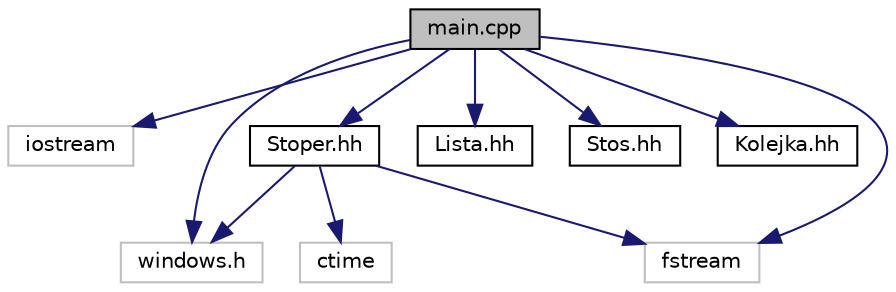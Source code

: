 digraph "main.cpp"
{
  edge [fontname="Helvetica",fontsize="10",labelfontname="Helvetica",labelfontsize="10"];
  node [fontname="Helvetica",fontsize="10",shape=record];
  Node1 [label="main.cpp",height=0.2,width=0.4,color="black", fillcolor="grey75", style="filled", fontcolor="black"];
  Node1 -> Node2 [color="midnightblue",fontsize="10",style="solid"];
  Node2 [label="iostream",height=0.2,width=0.4,color="grey75", fillcolor="white", style="filled"];
  Node1 -> Node3 [color="midnightblue",fontsize="10",style="solid"];
  Node3 [label="windows.h",height=0.2,width=0.4,color="grey75", fillcolor="white", style="filled"];
  Node1 -> Node4 [color="midnightblue",fontsize="10",style="solid"];
  Node4 [label="fstream",height=0.2,width=0.4,color="grey75", fillcolor="white", style="filled"];
  Node1 -> Node5 [color="midnightblue",fontsize="10",style="solid"];
  Node5 [label="Lista.hh",height=0.2,width=0.4,color="black", fillcolor="white", style="filled",URL="$_lista_8hh.html",tooltip="definicja struktury danych Lista "];
  Node1 -> Node6 [color="midnightblue",fontsize="10",style="solid"];
  Node6 [label="Stos.hh",height=0.2,width=0.4,color="black", fillcolor="white", style="filled",URL="$_stos_8hh.html",tooltip="definicja struktruy danych Stos "];
  Node1 -> Node7 [color="midnightblue",fontsize="10",style="solid"];
  Node7 [label="Kolejka.hh",height=0.2,width=0.4,color="black", fillcolor="white", style="filled",URL="$_kolejka_8hh.html",tooltip="definicja struktury danych Kolejka "];
  Node1 -> Node8 [color="midnightblue",fontsize="10",style="solid"];
  Node8 [label="Stoper.hh",height=0.2,width=0.4,color="black", fillcolor="white", style="filled",URL="$_stoper_8hh.html",tooltip="definicje funkcji zliczajacych czas operacji wypelnienia struktur danych "];
  Node8 -> Node3 [color="midnightblue",fontsize="10",style="solid"];
  Node8 -> Node9 [color="midnightblue",fontsize="10",style="solid"];
  Node9 [label="ctime",height=0.2,width=0.4,color="grey75", fillcolor="white", style="filled"];
  Node8 -> Node4 [color="midnightblue",fontsize="10",style="solid"];
}

